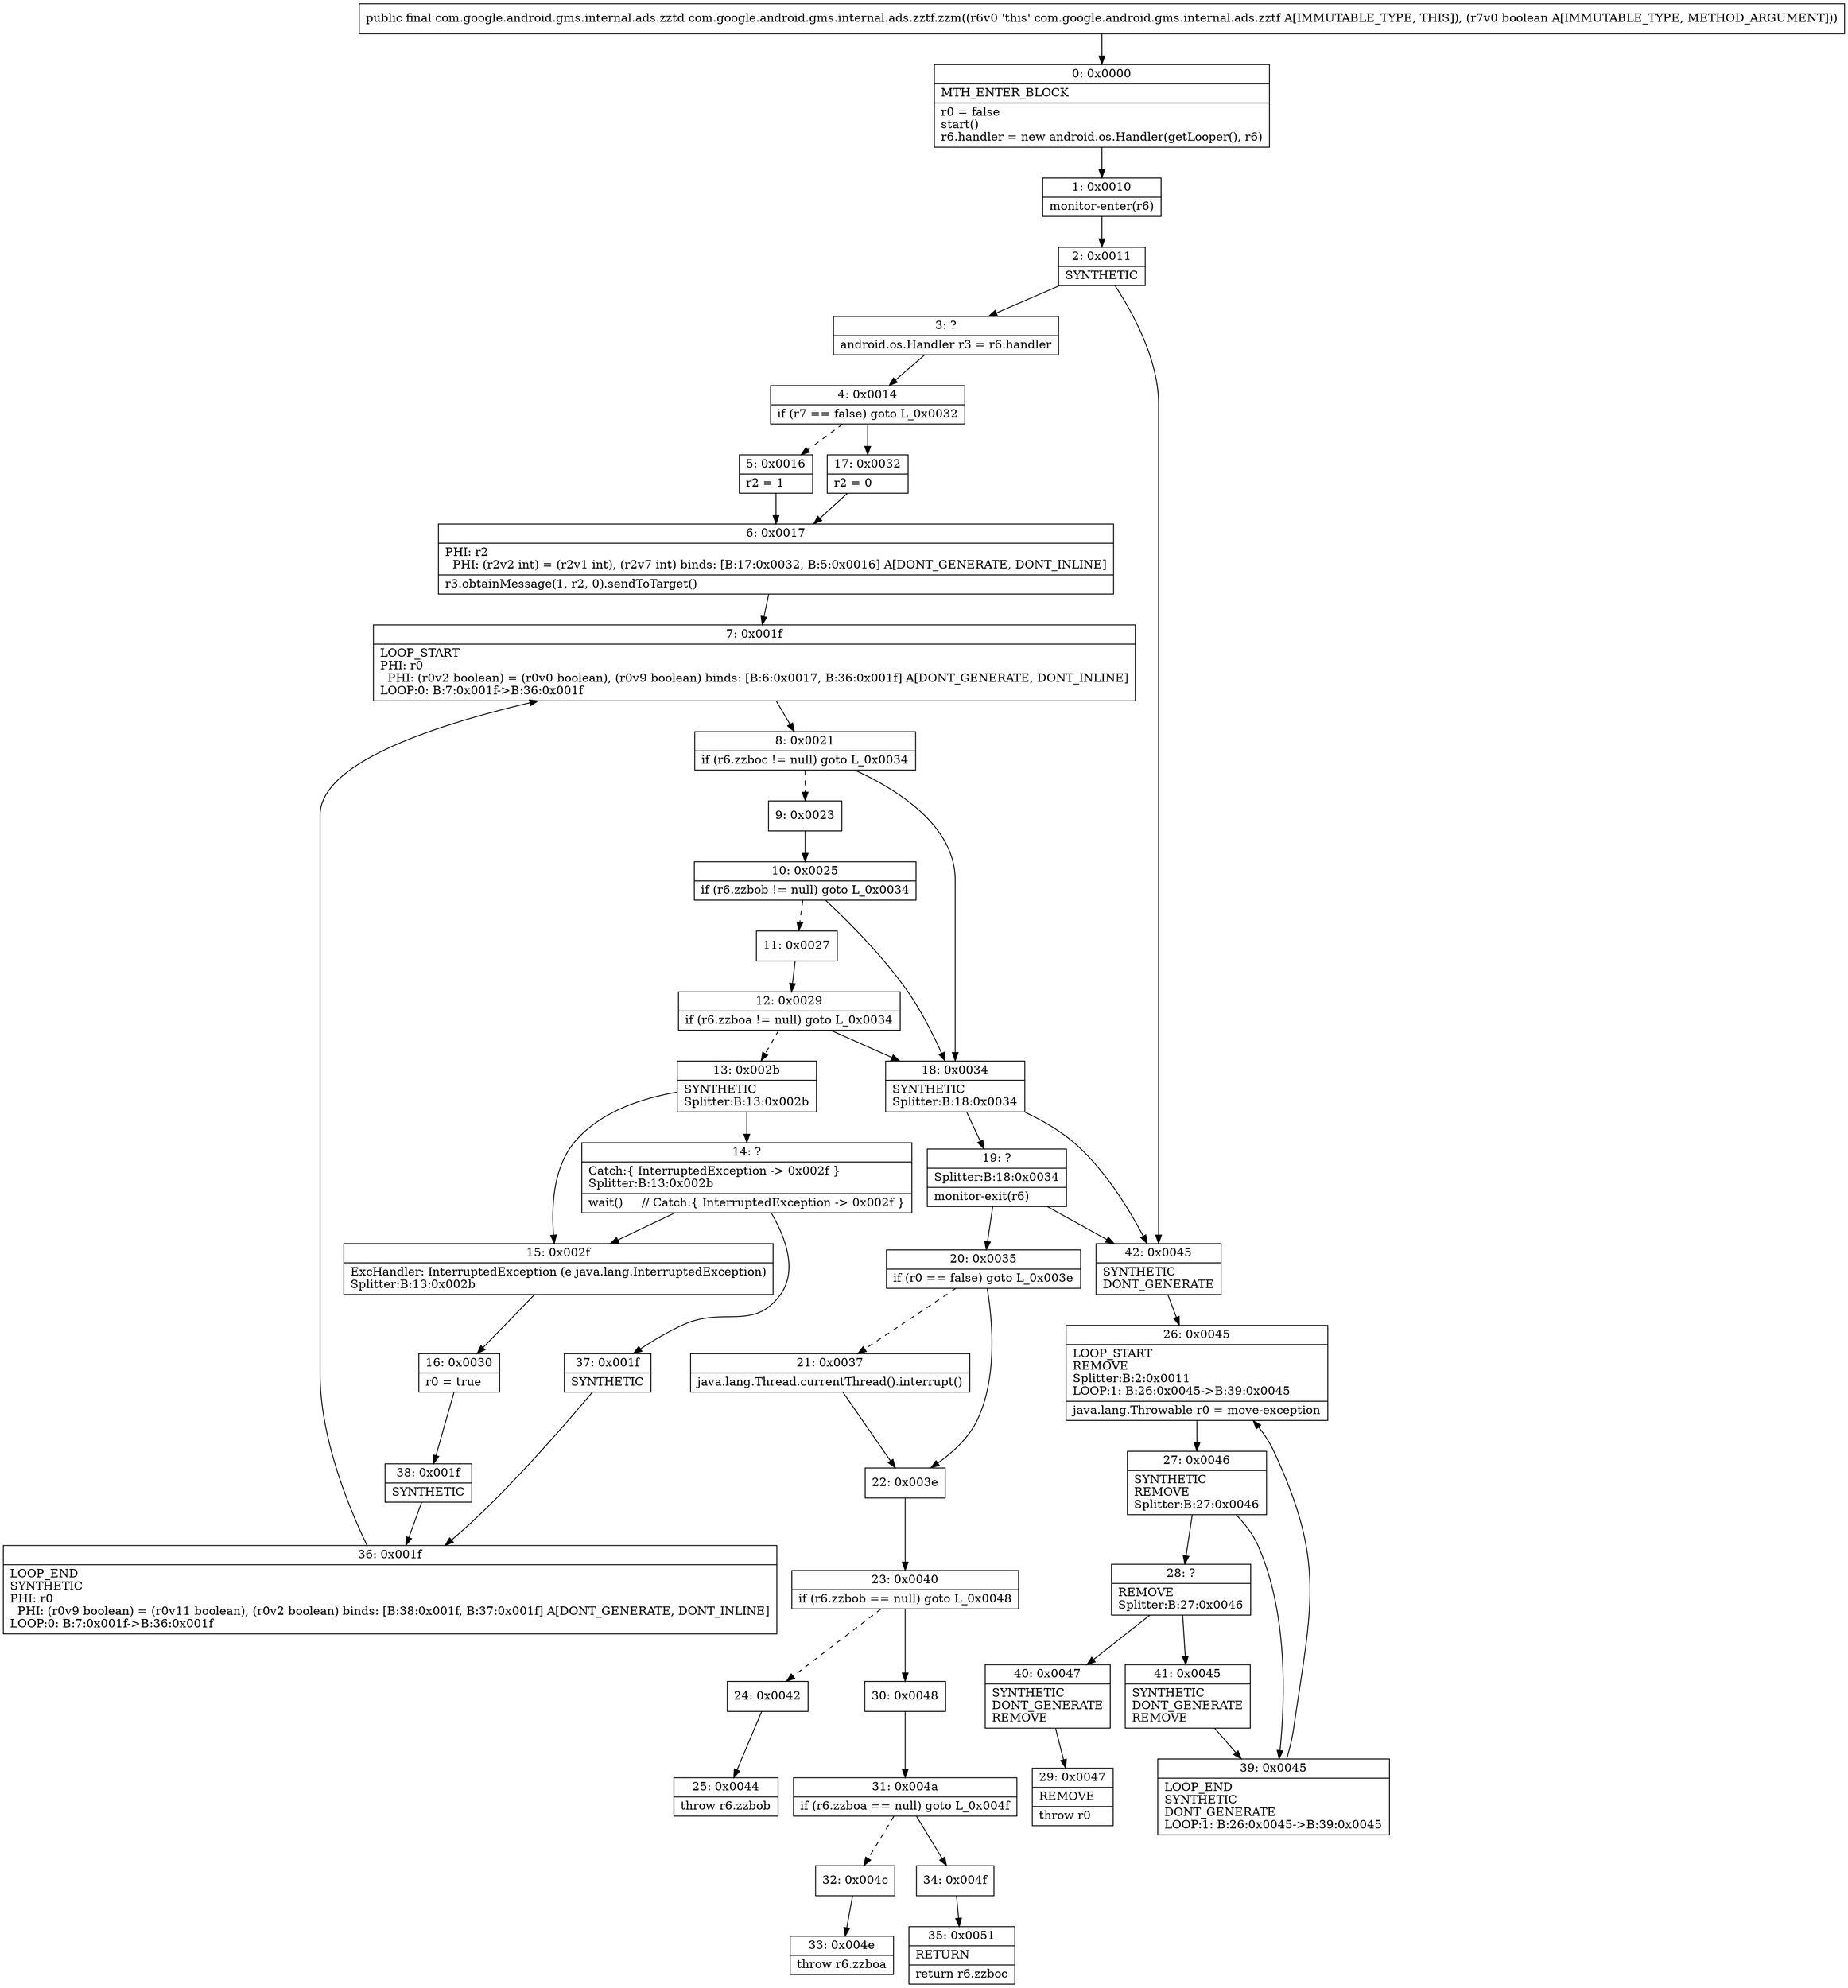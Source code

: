 digraph "CFG forcom.google.android.gms.internal.ads.zztf.zzm(Z)Lcom\/google\/android\/gms\/internal\/ads\/zztd;" {
Node_0 [shape=record,label="{0\:\ 0x0000|MTH_ENTER_BLOCK\l|r0 = false\lstart()\lr6.handler = new android.os.Handler(getLooper(), r6)\l}"];
Node_1 [shape=record,label="{1\:\ 0x0010|monitor\-enter(r6)\l}"];
Node_2 [shape=record,label="{2\:\ 0x0011|SYNTHETIC\l}"];
Node_3 [shape=record,label="{3\:\ ?|android.os.Handler r3 = r6.handler\l}"];
Node_4 [shape=record,label="{4\:\ 0x0014|if (r7 == false) goto L_0x0032\l}"];
Node_5 [shape=record,label="{5\:\ 0x0016|r2 = 1\l}"];
Node_6 [shape=record,label="{6\:\ 0x0017|PHI: r2 \l  PHI: (r2v2 int) = (r2v1 int), (r2v7 int) binds: [B:17:0x0032, B:5:0x0016] A[DONT_GENERATE, DONT_INLINE]\l|r3.obtainMessage(1, r2, 0).sendToTarget()\l}"];
Node_7 [shape=record,label="{7\:\ 0x001f|LOOP_START\lPHI: r0 \l  PHI: (r0v2 boolean) = (r0v0 boolean), (r0v9 boolean) binds: [B:6:0x0017, B:36:0x001f] A[DONT_GENERATE, DONT_INLINE]\lLOOP:0: B:7:0x001f\-\>B:36:0x001f\l}"];
Node_8 [shape=record,label="{8\:\ 0x0021|if (r6.zzboc != null) goto L_0x0034\l}"];
Node_9 [shape=record,label="{9\:\ 0x0023}"];
Node_10 [shape=record,label="{10\:\ 0x0025|if (r6.zzbob != null) goto L_0x0034\l}"];
Node_11 [shape=record,label="{11\:\ 0x0027}"];
Node_12 [shape=record,label="{12\:\ 0x0029|if (r6.zzboa != null) goto L_0x0034\l}"];
Node_13 [shape=record,label="{13\:\ 0x002b|SYNTHETIC\lSplitter:B:13:0x002b\l}"];
Node_14 [shape=record,label="{14\:\ ?|Catch:\{ InterruptedException \-\> 0x002f \}\lSplitter:B:13:0x002b\l|wait()     \/\/ Catch:\{ InterruptedException \-\> 0x002f \}\l}"];
Node_15 [shape=record,label="{15\:\ 0x002f|ExcHandler: InterruptedException (e java.lang.InterruptedException)\lSplitter:B:13:0x002b\l}"];
Node_16 [shape=record,label="{16\:\ 0x0030|r0 = true\l}"];
Node_17 [shape=record,label="{17\:\ 0x0032|r2 = 0\l}"];
Node_18 [shape=record,label="{18\:\ 0x0034|SYNTHETIC\lSplitter:B:18:0x0034\l}"];
Node_19 [shape=record,label="{19\:\ ?|Splitter:B:18:0x0034\l|monitor\-exit(r6)\l}"];
Node_20 [shape=record,label="{20\:\ 0x0035|if (r0 == false) goto L_0x003e\l}"];
Node_21 [shape=record,label="{21\:\ 0x0037|java.lang.Thread.currentThread().interrupt()\l}"];
Node_22 [shape=record,label="{22\:\ 0x003e}"];
Node_23 [shape=record,label="{23\:\ 0x0040|if (r6.zzbob == null) goto L_0x0048\l}"];
Node_24 [shape=record,label="{24\:\ 0x0042}"];
Node_25 [shape=record,label="{25\:\ 0x0044|throw r6.zzbob\l}"];
Node_26 [shape=record,label="{26\:\ 0x0045|LOOP_START\lREMOVE\lSplitter:B:2:0x0011\lLOOP:1: B:26:0x0045\-\>B:39:0x0045\l|java.lang.Throwable r0 = move\-exception\l}"];
Node_27 [shape=record,label="{27\:\ 0x0046|SYNTHETIC\lREMOVE\lSplitter:B:27:0x0046\l}"];
Node_28 [shape=record,label="{28\:\ ?|REMOVE\lSplitter:B:27:0x0046\l}"];
Node_29 [shape=record,label="{29\:\ 0x0047|REMOVE\l|throw r0\l}"];
Node_30 [shape=record,label="{30\:\ 0x0048}"];
Node_31 [shape=record,label="{31\:\ 0x004a|if (r6.zzboa == null) goto L_0x004f\l}"];
Node_32 [shape=record,label="{32\:\ 0x004c}"];
Node_33 [shape=record,label="{33\:\ 0x004e|throw r6.zzboa\l}"];
Node_34 [shape=record,label="{34\:\ 0x004f}"];
Node_35 [shape=record,label="{35\:\ 0x0051|RETURN\l|return r6.zzboc\l}"];
Node_36 [shape=record,label="{36\:\ 0x001f|LOOP_END\lSYNTHETIC\lPHI: r0 \l  PHI: (r0v9 boolean) = (r0v11 boolean), (r0v2 boolean) binds: [B:38:0x001f, B:37:0x001f] A[DONT_GENERATE, DONT_INLINE]\lLOOP:0: B:7:0x001f\-\>B:36:0x001f\l}"];
Node_37 [shape=record,label="{37\:\ 0x001f|SYNTHETIC\l}"];
Node_38 [shape=record,label="{38\:\ 0x001f|SYNTHETIC\l}"];
Node_39 [shape=record,label="{39\:\ 0x0045|LOOP_END\lSYNTHETIC\lDONT_GENERATE\lLOOP:1: B:26:0x0045\-\>B:39:0x0045\l}"];
Node_40 [shape=record,label="{40\:\ 0x0047|SYNTHETIC\lDONT_GENERATE\lREMOVE\l}"];
Node_41 [shape=record,label="{41\:\ 0x0045|SYNTHETIC\lDONT_GENERATE\lREMOVE\l}"];
Node_42 [shape=record,label="{42\:\ 0x0045|SYNTHETIC\lDONT_GENERATE\l}"];
MethodNode[shape=record,label="{public final com.google.android.gms.internal.ads.zztd com.google.android.gms.internal.ads.zztf.zzm((r6v0 'this' com.google.android.gms.internal.ads.zztf A[IMMUTABLE_TYPE, THIS]), (r7v0 boolean A[IMMUTABLE_TYPE, METHOD_ARGUMENT])) }"];
MethodNode -> Node_0;
Node_0 -> Node_1;
Node_1 -> Node_2;
Node_2 -> Node_3;
Node_2 -> Node_42;
Node_3 -> Node_4;
Node_4 -> Node_5[style=dashed];
Node_4 -> Node_17;
Node_5 -> Node_6;
Node_6 -> Node_7;
Node_7 -> Node_8;
Node_8 -> Node_9[style=dashed];
Node_8 -> Node_18;
Node_9 -> Node_10;
Node_10 -> Node_11[style=dashed];
Node_10 -> Node_18;
Node_11 -> Node_12;
Node_12 -> Node_13[style=dashed];
Node_12 -> Node_18;
Node_13 -> Node_14;
Node_13 -> Node_15;
Node_14 -> Node_15;
Node_14 -> Node_37;
Node_15 -> Node_16;
Node_16 -> Node_38;
Node_17 -> Node_6;
Node_18 -> Node_19;
Node_18 -> Node_42;
Node_19 -> Node_20;
Node_19 -> Node_42;
Node_20 -> Node_21[style=dashed];
Node_20 -> Node_22;
Node_21 -> Node_22;
Node_22 -> Node_23;
Node_23 -> Node_24[style=dashed];
Node_23 -> Node_30;
Node_24 -> Node_25;
Node_26 -> Node_27;
Node_27 -> Node_28;
Node_27 -> Node_39;
Node_28 -> Node_40;
Node_28 -> Node_41;
Node_30 -> Node_31;
Node_31 -> Node_32[style=dashed];
Node_31 -> Node_34;
Node_32 -> Node_33;
Node_34 -> Node_35;
Node_36 -> Node_7;
Node_37 -> Node_36;
Node_38 -> Node_36;
Node_39 -> Node_26;
Node_40 -> Node_29;
Node_41 -> Node_39;
Node_42 -> Node_26;
}

